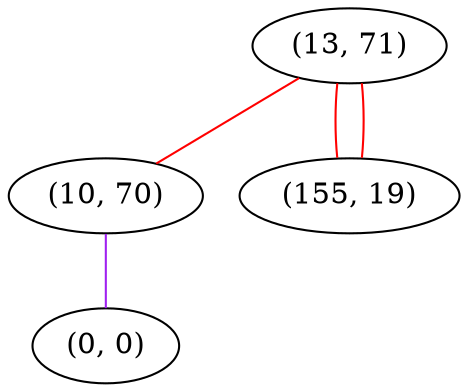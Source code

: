 graph "" {
"(13, 71)";
"(10, 70)";
"(155, 19)";
"(0, 0)";
"(13, 71)" -- "(10, 70)"  [color=red, key=0, weight=1];
"(13, 71)" -- "(155, 19)"  [color=red, key=0, weight=1];
"(13, 71)" -- "(155, 19)"  [color=red, key=1, weight=1];
"(10, 70)" -- "(0, 0)"  [color=purple, key=0, weight=4];
}
